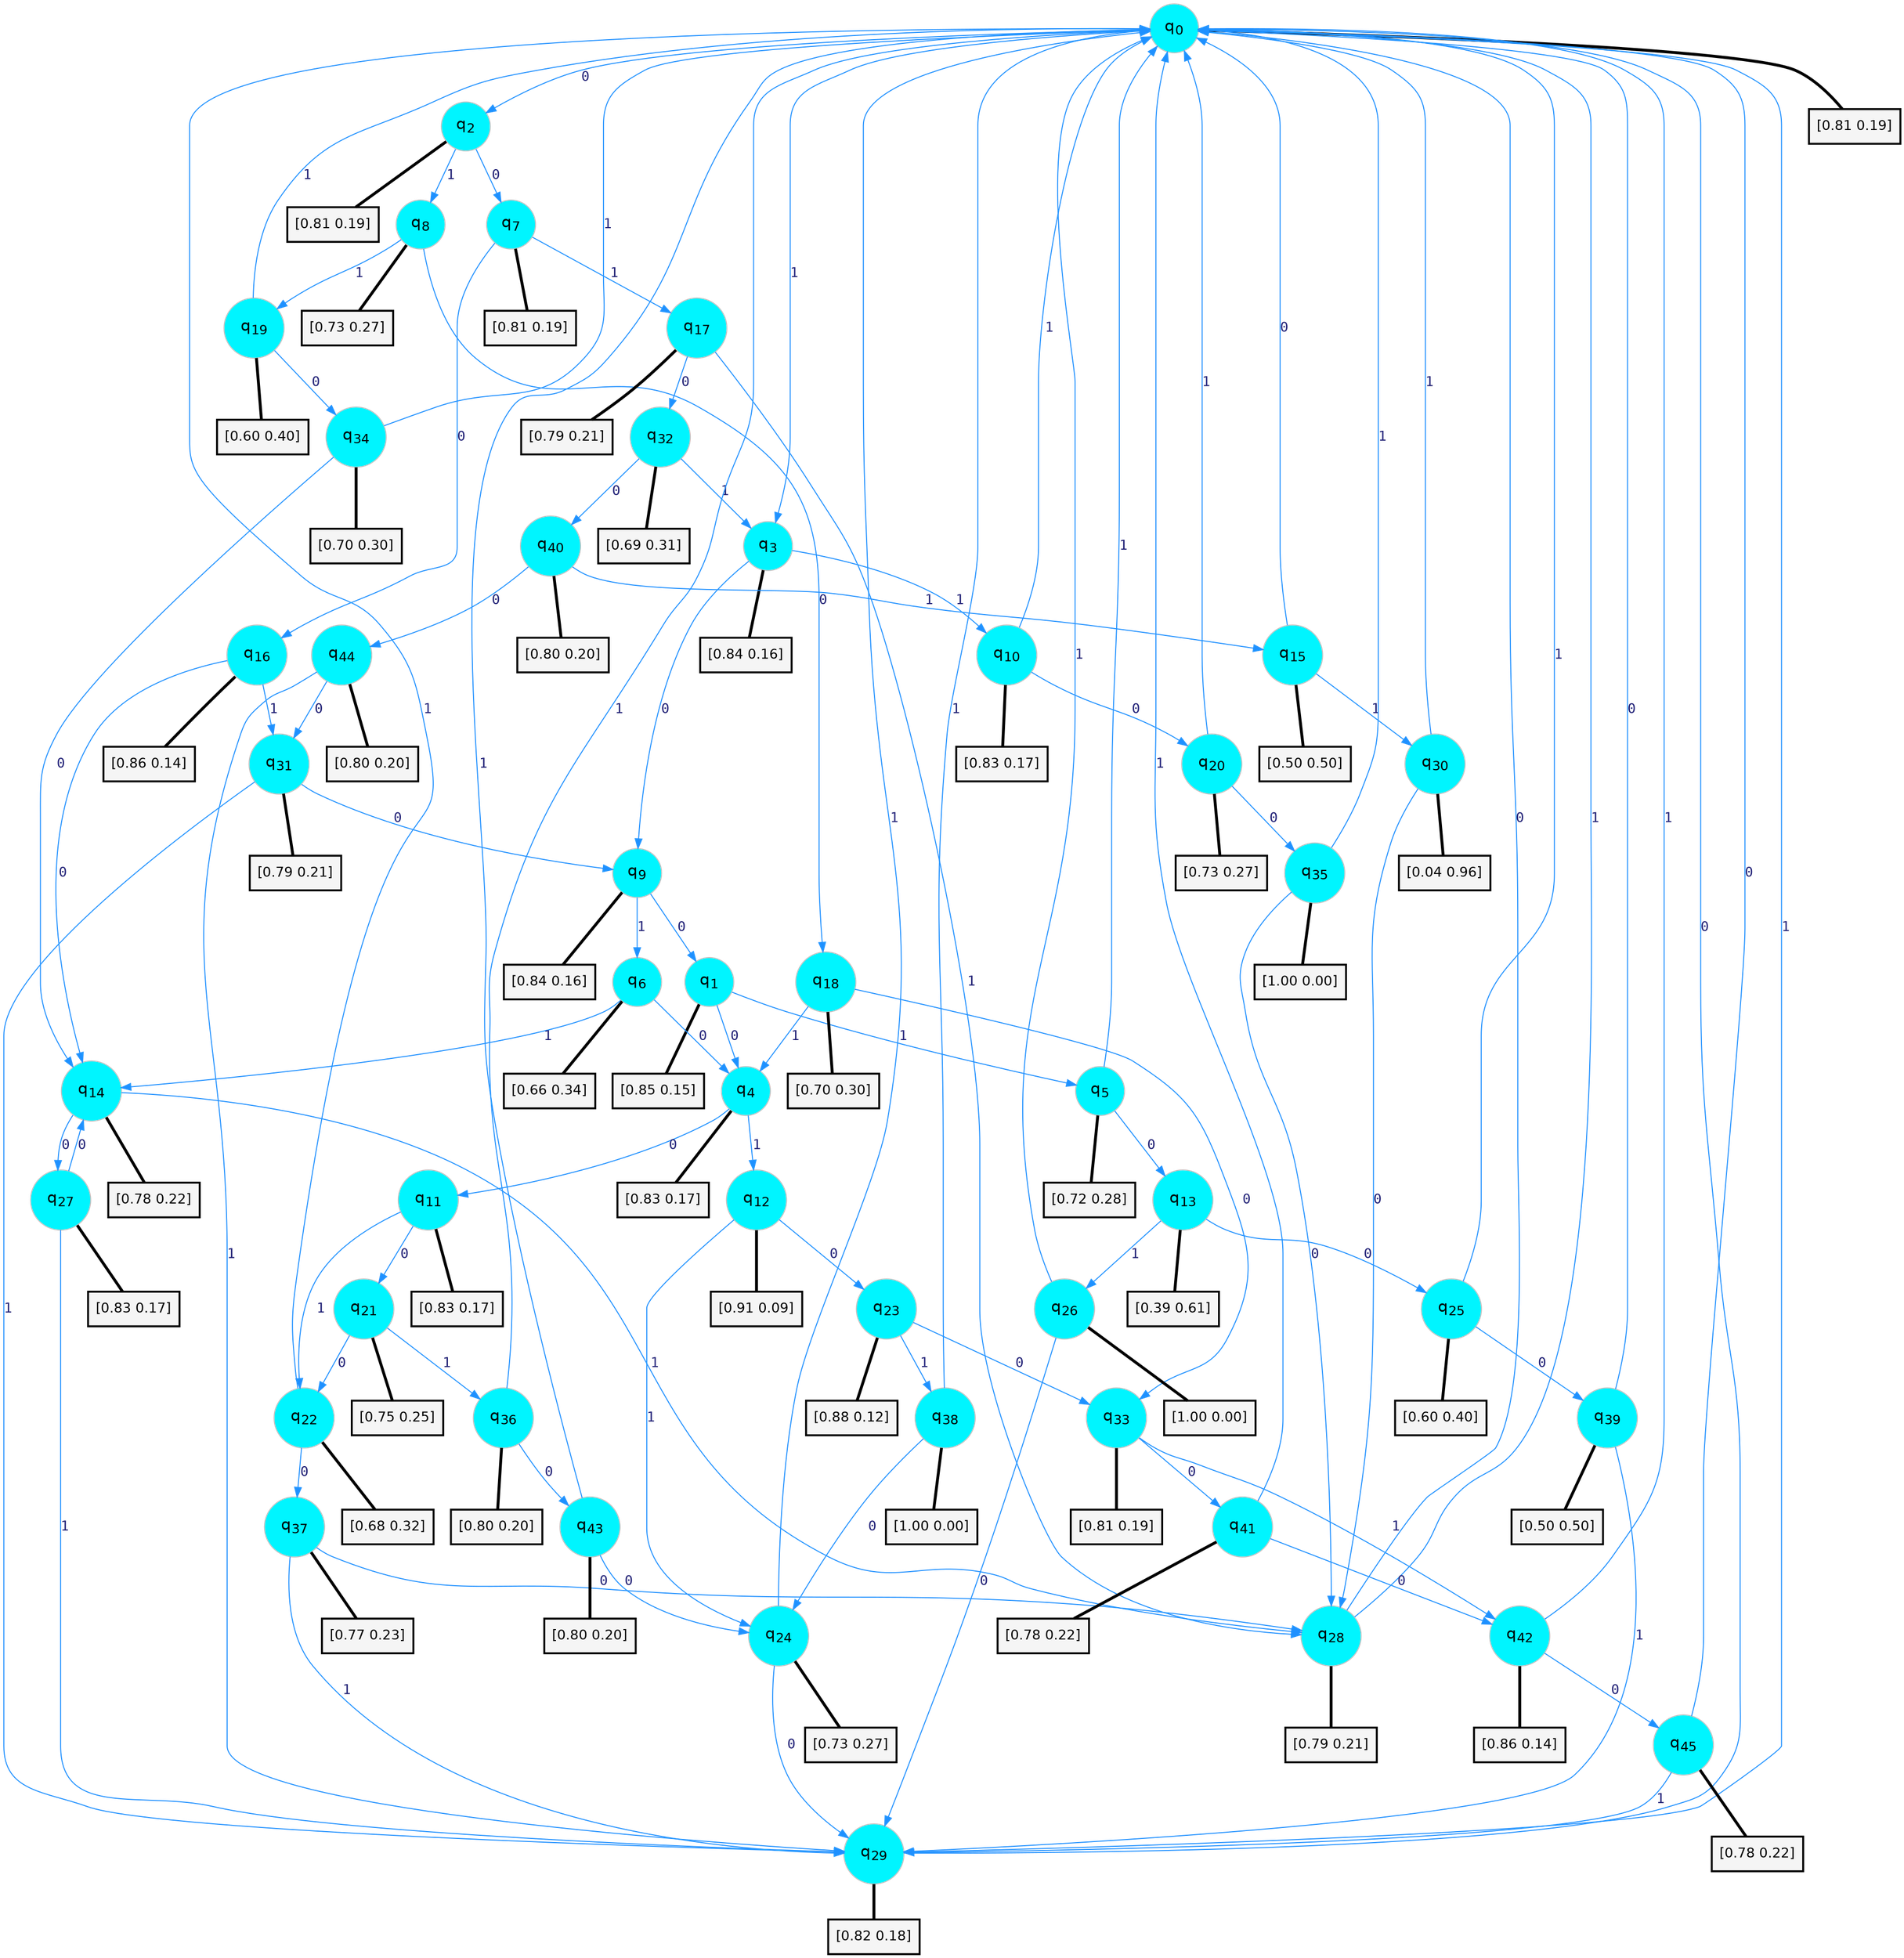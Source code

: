 digraph G {
graph [
bgcolor=transparent, dpi=300, rankdir=TD, size="40,25"];
node [
color=gray, fillcolor=turquoise1, fontcolor=black, fontname=Helvetica, fontsize=16, fontweight=bold, shape=circle, style=filled];
edge [
arrowsize=1, color=dodgerblue1, fontcolor=midnightblue, fontname=courier, fontweight=bold, penwidth=1, style=solid, weight=20];
0[label=<q<SUB>0</SUB>>];
1[label=<q<SUB>1</SUB>>];
2[label=<q<SUB>2</SUB>>];
3[label=<q<SUB>3</SUB>>];
4[label=<q<SUB>4</SUB>>];
5[label=<q<SUB>5</SUB>>];
6[label=<q<SUB>6</SUB>>];
7[label=<q<SUB>7</SUB>>];
8[label=<q<SUB>8</SUB>>];
9[label=<q<SUB>9</SUB>>];
10[label=<q<SUB>10</SUB>>];
11[label=<q<SUB>11</SUB>>];
12[label=<q<SUB>12</SUB>>];
13[label=<q<SUB>13</SUB>>];
14[label=<q<SUB>14</SUB>>];
15[label=<q<SUB>15</SUB>>];
16[label=<q<SUB>16</SUB>>];
17[label=<q<SUB>17</SUB>>];
18[label=<q<SUB>18</SUB>>];
19[label=<q<SUB>19</SUB>>];
20[label=<q<SUB>20</SUB>>];
21[label=<q<SUB>21</SUB>>];
22[label=<q<SUB>22</SUB>>];
23[label=<q<SUB>23</SUB>>];
24[label=<q<SUB>24</SUB>>];
25[label=<q<SUB>25</SUB>>];
26[label=<q<SUB>26</SUB>>];
27[label=<q<SUB>27</SUB>>];
28[label=<q<SUB>28</SUB>>];
29[label=<q<SUB>29</SUB>>];
30[label=<q<SUB>30</SUB>>];
31[label=<q<SUB>31</SUB>>];
32[label=<q<SUB>32</SUB>>];
33[label=<q<SUB>33</SUB>>];
34[label=<q<SUB>34</SUB>>];
35[label=<q<SUB>35</SUB>>];
36[label=<q<SUB>36</SUB>>];
37[label=<q<SUB>37</SUB>>];
38[label=<q<SUB>38</SUB>>];
39[label=<q<SUB>39</SUB>>];
40[label=<q<SUB>40</SUB>>];
41[label=<q<SUB>41</SUB>>];
42[label=<q<SUB>42</SUB>>];
43[label=<q<SUB>43</SUB>>];
44[label=<q<SUB>44</SUB>>];
45[label=<q<SUB>45</SUB>>];
46[label="[0.81 0.19]", shape=box,fontcolor=black, fontname=Helvetica, fontsize=14, penwidth=2, fillcolor=whitesmoke,color=black];
47[label="[0.85 0.15]", shape=box,fontcolor=black, fontname=Helvetica, fontsize=14, penwidth=2, fillcolor=whitesmoke,color=black];
48[label="[0.81 0.19]", shape=box,fontcolor=black, fontname=Helvetica, fontsize=14, penwidth=2, fillcolor=whitesmoke,color=black];
49[label="[0.84 0.16]", shape=box,fontcolor=black, fontname=Helvetica, fontsize=14, penwidth=2, fillcolor=whitesmoke,color=black];
50[label="[0.83 0.17]", shape=box,fontcolor=black, fontname=Helvetica, fontsize=14, penwidth=2, fillcolor=whitesmoke,color=black];
51[label="[0.72 0.28]", shape=box,fontcolor=black, fontname=Helvetica, fontsize=14, penwidth=2, fillcolor=whitesmoke,color=black];
52[label="[0.66 0.34]", shape=box,fontcolor=black, fontname=Helvetica, fontsize=14, penwidth=2, fillcolor=whitesmoke,color=black];
53[label="[0.81 0.19]", shape=box,fontcolor=black, fontname=Helvetica, fontsize=14, penwidth=2, fillcolor=whitesmoke,color=black];
54[label="[0.73 0.27]", shape=box,fontcolor=black, fontname=Helvetica, fontsize=14, penwidth=2, fillcolor=whitesmoke,color=black];
55[label="[0.84 0.16]", shape=box,fontcolor=black, fontname=Helvetica, fontsize=14, penwidth=2, fillcolor=whitesmoke,color=black];
56[label="[0.83 0.17]", shape=box,fontcolor=black, fontname=Helvetica, fontsize=14, penwidth=2, fillcolor=whitesmoke,color=black];
57[label="[0.83 0.17]", shape=box,fontcolor=black, fontname=Helvetica, fontsize=14, penwidth=2, fillcolor=whitesmoke,color=black];
58[label="[0.91 0.09]", shape=box,fontcolor=black, fontname=Helvetica, fontsize=14, penwidth=2, fillcolor=whitesmoke,color=black];
59[label="[0.39 0.61]", shape=box,fontcolor=black, fontname=Helvetica, fontsize=14, penwidth=2, fillcolor=whitesmoke,color=black];
60[label="[0.78 0.22]", shape=box,fontcolor=black, fontname=Helvetica, fontsize=14, penwidth=2, fillcolor=whitesmoke,color=black];
61[label="[0.50 0.50]", shape=box,fontcolor=black, fontname=Helvetica, fontsize=14, penwidth=2, fillcolor=whitesmoke,color=black];
62[label="[0.86 0.14]", shape=box,fontcolor=black, fontname=Helvetica, fontsize=14, penwidth=2, fillcolor=whitesmoke,color=black];
63[label="[0.79 0.21]", shape=box,fontcolor=black, fontname=Helvetica, fontsize=14, penwidth=2, fillcolor=whitesmoke,color=black];
64[label="[0.70 0.30]", shape=box,fontcolor=black, fontname=Helvetica, fontsize=14, penwidth=2, fillcolor=whitesmoke,color=black];
65[label="[0.60 0.40]", shape=box,fontcolor=black, fontname=Helvetica, fontsize=14, penwidth=2, fillcolor=whitesmoke,color=black];
66[label="[0.73 0.27]", shape=box,fontcolor=black, fontname=Helvetica, fontsize=14, penwidth=2, fillcolor=whitesmoke,color=black];
67[label="[0.75 0.25]", shape=box,fontcolor=black, fontname=Helvetica, fontsize=14, penwidth=2, fillcolor=whitesmoke,color=black];
68[label="[0.68 0.32]", shape=box,fontcolor=black, fontname=Helvetica, fontsize=14, penwidth=2, fillcolor=whitesmoke,color=black];
69[label="[0.88 0.12]", shape=box,fontcolor=black, fontname=Helvetica, fontsize=14, penwidth=2, fillcolor=whitesmoke,color=black];
70[label="[0.73 0.27]", shape=box,fontcolor=black, fontname=Helvetica, fontsize=14, penwidth=2, fillcolor=whitesmoke,color=black];
71[label="[0.60 0.40]", shape=box,fontcolor=black, fontname=Helvetica, fontsize=14, penwidth=2, fillcolor=whitesmoke,color=black];
72[label="[1.00 0.00]", shape=box,fontcolor=black, fontname=Helvetica, fontsize=14, penwidth=2, fillcolor=whitesmoke,color=black];
73[label="[0.83 0.17]", shape=box,fontcolor=black, fontname=Helvetica, fontsize=14, penwidth=2, fillcolor=whitesmoke,color=black];
74[label="[0.79 0.21]", shape=box,fontcolor=black, fontname=Helvetica, fontsize=14, penwidth=2, fillcolor=whitesmoke,color=black];
75[label="[0.82 0.18]", shape=box,fontcolor=black, fontname=Helvetica, fontsize=14, penwidth=2, fillcolor=whitesmoke,color=black];
76[label="[0.04 0.96]", shape=box,fontcolor=black, fontname=Helvetica, fontsize=14, penwidth=2, fillcolor=whitesmoke,color=black];
77[label="[0.79 0.21]", shape=box,fontcolor=black, fontname=Helvetica, fontsize=14, penwidth=2, fillcolor=whitesmoke,color=black];
78[label="[0.69 0.31]", shape=box,fontcolor=black, fontname=Helvetica, fontsize=14, penwidth=2, fillcolor=whitesmoke,color=black];
79[label="[0.81 0.19]", shape=box,fontcolor=black, fontname=Helvetica, fontsize=14, penwidth=2, fillcolor=whitesmoke,color=black];
80[label="[0.70 0.30]", shape=box,fontcolor=black, fontname=Helvetica, fontsize=14, penwidth=2, fillcolor=whitesmoke,color=black];
81[label="[1.00 0.00]", shape=box,fontcolor=black, fontname=Helvetica, fontsize=14, penwidth=2, fillcolor=whitesmoke,color=black];
82[label="[0.80 0.20]", shape=box,fontcolor=black, fontname=Helvetica, fontsize=14, penwidth=2, fillcolor=whitesmoke,color=black];
83[label="[0.77 0.23]", shape=box,fontcolor=black, fontname=Helvetica, fontsize=14, penwidth=2, fillcolor=whitesmoke,color=black];
84[label="[1.00 0.00]", shape=box,fontcolor=black, fontname=Helvetica, fontsize=14, penwidth=2, fillcolor=whitesmoke,color=black];
85[label="[0.50 0.50]", shape=box,fontcolor=black, fontname=Helvetica, fontsize=14, penwidth=2, fillcolor=whitesmoke,color=black];
86[label="[0.80 0.20]", shape=box,fontcolor=black, fontname=Helvetica, fontsize=14, penwidth=2, fillcolor=whitesmoke,color=black];
87[label="[0.78 0.22]", shape=box,fontcolor=black, fontname=Helvetica, fontsize=14, penwidth=2, fillcolor=whitesmoke,color=black];
88[label="[0.86 0.14]", shape=box,fontcolor=black, fontname=Helvetica, fontsize=14, penwidth=2, fillcolor=whitesmoke,color=black];
89[label="[0.80 0.20]", shape=box,fontcolor=black, fontname=Helvetica, fontsize=14, penwidth=2, fillcolor=whitesmoke,color=black];
90[label="[0.80 0.20]", shape=box,fontcolor=black, fontname=Helvetica, fontsize=14, penwidth=2, fillcolor=whitesmoke,color=black];
91[label="[0.78 0.22]", shape=box,fontcolor=black, fontname=Helvetica, fontsize=14, penwidth=2, fillcolor=whitesmoke,color=black];
0->2 [label=0];
0->3 [label=1];
0->46 [arrowhead=none, penwidth=3,color=black];
1->4 [label=0];
1->5 [label=1];
1->47 [arrowhead=none, penwidth=3,color=black];
2->7 [label=0];
2->8 [label=1];
2->48 [arrowhead=none, penwidth=3,color=black];
3->9 [label=0];
3->10 [label=1];
3->49 [arrowhead=none, penwidth=3,color=black];
4->11 [label=0];
4->12 [label=1];
4->50 [arrowhead=none, penwidth=3,color=black];
5->13 [label=0];
5->0 [label=1];
5->51 [arrowhead=none, penwidth=3,color=black];
6->4 [label=0];
6->14 [label=1];
6->52 [arrowhead=none, penwidth=3,color=black];
7->16 [label=0];
7->17 [label=1];
7->53 [arrowhead=none, penwidth=3,color=black];
8->18 [label=0];
8->19 [label=1];
8->54 [arrowhead=none, penwidth=3,color=black];
9->1 [label=0];
9->6 [label=1];
9->55 [arrowhead=none, penwidth=3,color=black];
10->20 [label=0];
10->0 [label=1];
10->56 [arrowhead=none, penwidth=3,color=black];
11->21 [label=0];
11->22 [label=1];
11->57 [arrowhead=none, penwidth=3,color=black];
12->23 [label=0];
12->24 [label=1];
12->58 [arrowhead=none, penwidth=3,color=black];
13->25 [label=0];
13->26 [label=1];
13->59 [arrowhead=none, penwidth=3,color=black];
14->27 [label=0];
14->28 [label=1];
14->60 [arrowhead=none, penwidth=3,color=black];
15->0 [label=0];
15->30 [label=1];
15->61 [arrowhead=none, penwidth=3,color=black];
16->14 [label=0];
16->31 [label=1];
16->62 [arrowhead=none, penwidth=3,color=black];
17->32 [label=0];
17->28 [label=1];
17->63 [arrowhead=none, penwidth=3,color=black];
18->33 [label=0];
18->4 [label=1];
18->64 [arrowhead=none, penwidth=3,color=black];
19->34 [label=0];
19->0 [label=1];
19->65 [arrowhead=none, penwidth=3,color=black];
20->35 [label=0];
20->0 [label=1];
20->66 [arrowhead=none, penwidth=3,color=black];
21->22 [label=0];
21->36 [label=1];
21->67 [arrowhead=none, penwidth=3,color=black];
22->37 [label=0];
22->0 [label=1];
22->68 [arrowhead=none, penwidth=3,color=black];
23->33 [label=0];
23->38 [label=1];
23->69 [arrowhead=none, penwidth=3,color=black];
24->29 [label=0];
24->0 [label=1];
24->70 [arrowhead=none, penwidth=3,color=black];
25->39 [label=0];
25->0 [label=1];
25->71 [arrowhead=none, penwidth=3,color=black];
26->29 [label=0];
26->0 [label=1];
26->72 [arrowhead=none, penwidth=3,color=black];
27->14 [label=0];
27->29 [label=1];
27->73 [arrowhead=none, penwidth=3,color=black];
28->0 [label=0];
28->0 [label=1];
28->74 [arrowhead=none, penwidth=3,color=black];
29->0 [label=0];
29->0 [label=1];
29->75 [arrowhead=none, penwidth=3,color=black];
30->28 [label=0];
30->0 [label=1];
30->76 [arrowhead=none, penwidth=3,color=black];
31->9 [label=0];
31->29 [label=1];
31->77 [arrowhead=none, penwidth=3,color=black];
32->40 [label=0];
32->3 [label=1];
32->78 [arrowhead=none, penwidth=3,color=black];
33->41 [label=0];
33->42 [label=1];
33->79 [arrowhead=none, penwidth=3,color=black];
34->14 [label=0];
34->0 [label=1];
34->80 [arrowhead=none, penwidth=3,color=black];
35->28 [label=0];
35->0 [label=1];
35->81 [arrowhead=none, penwidth=3,color=black];
36->43 [label=0];
36->0 [label=1];
36->82 [arrowhead=none, penwidth=3,color=black];
37->28 [label=0];
37->29 [label=1];
37->83 [arrowhead=none, penwidth=3,color=black];
38->24 [label=0];
38->0 [label=1];
38->84 [arrowhead=none, penwidth=3,color=black];
39->0 [label=0];
39->29 [label=1];
39->85 [arrowhead=none, penwidth=3,color=black];
40->44 [label=0];
40->15 [label=1];
40->86 [arrowhead=none, penwidth=3,color=black];
41->42 [label=0];
41->0 [label=1];
41->87 [arrowhead=none, penwidth=3,color=black];
42->45 [label=0];
42->0 [label=1];
42->88 [arrowhead=none, penwidth=3,color=black];
43->24 [label=0];
43->0 [label=1];
43->89 [arrowhead=none, penwidth=3,color=black];
44->31 [label=0];
44->29 [label=1];
44->90 [arrowhead=none, penwidth=3,color=black];
45->0 [label=0];
45->29 [label=1];
45->91 [arrowhead=none, penwidth=3,color=black];
}
